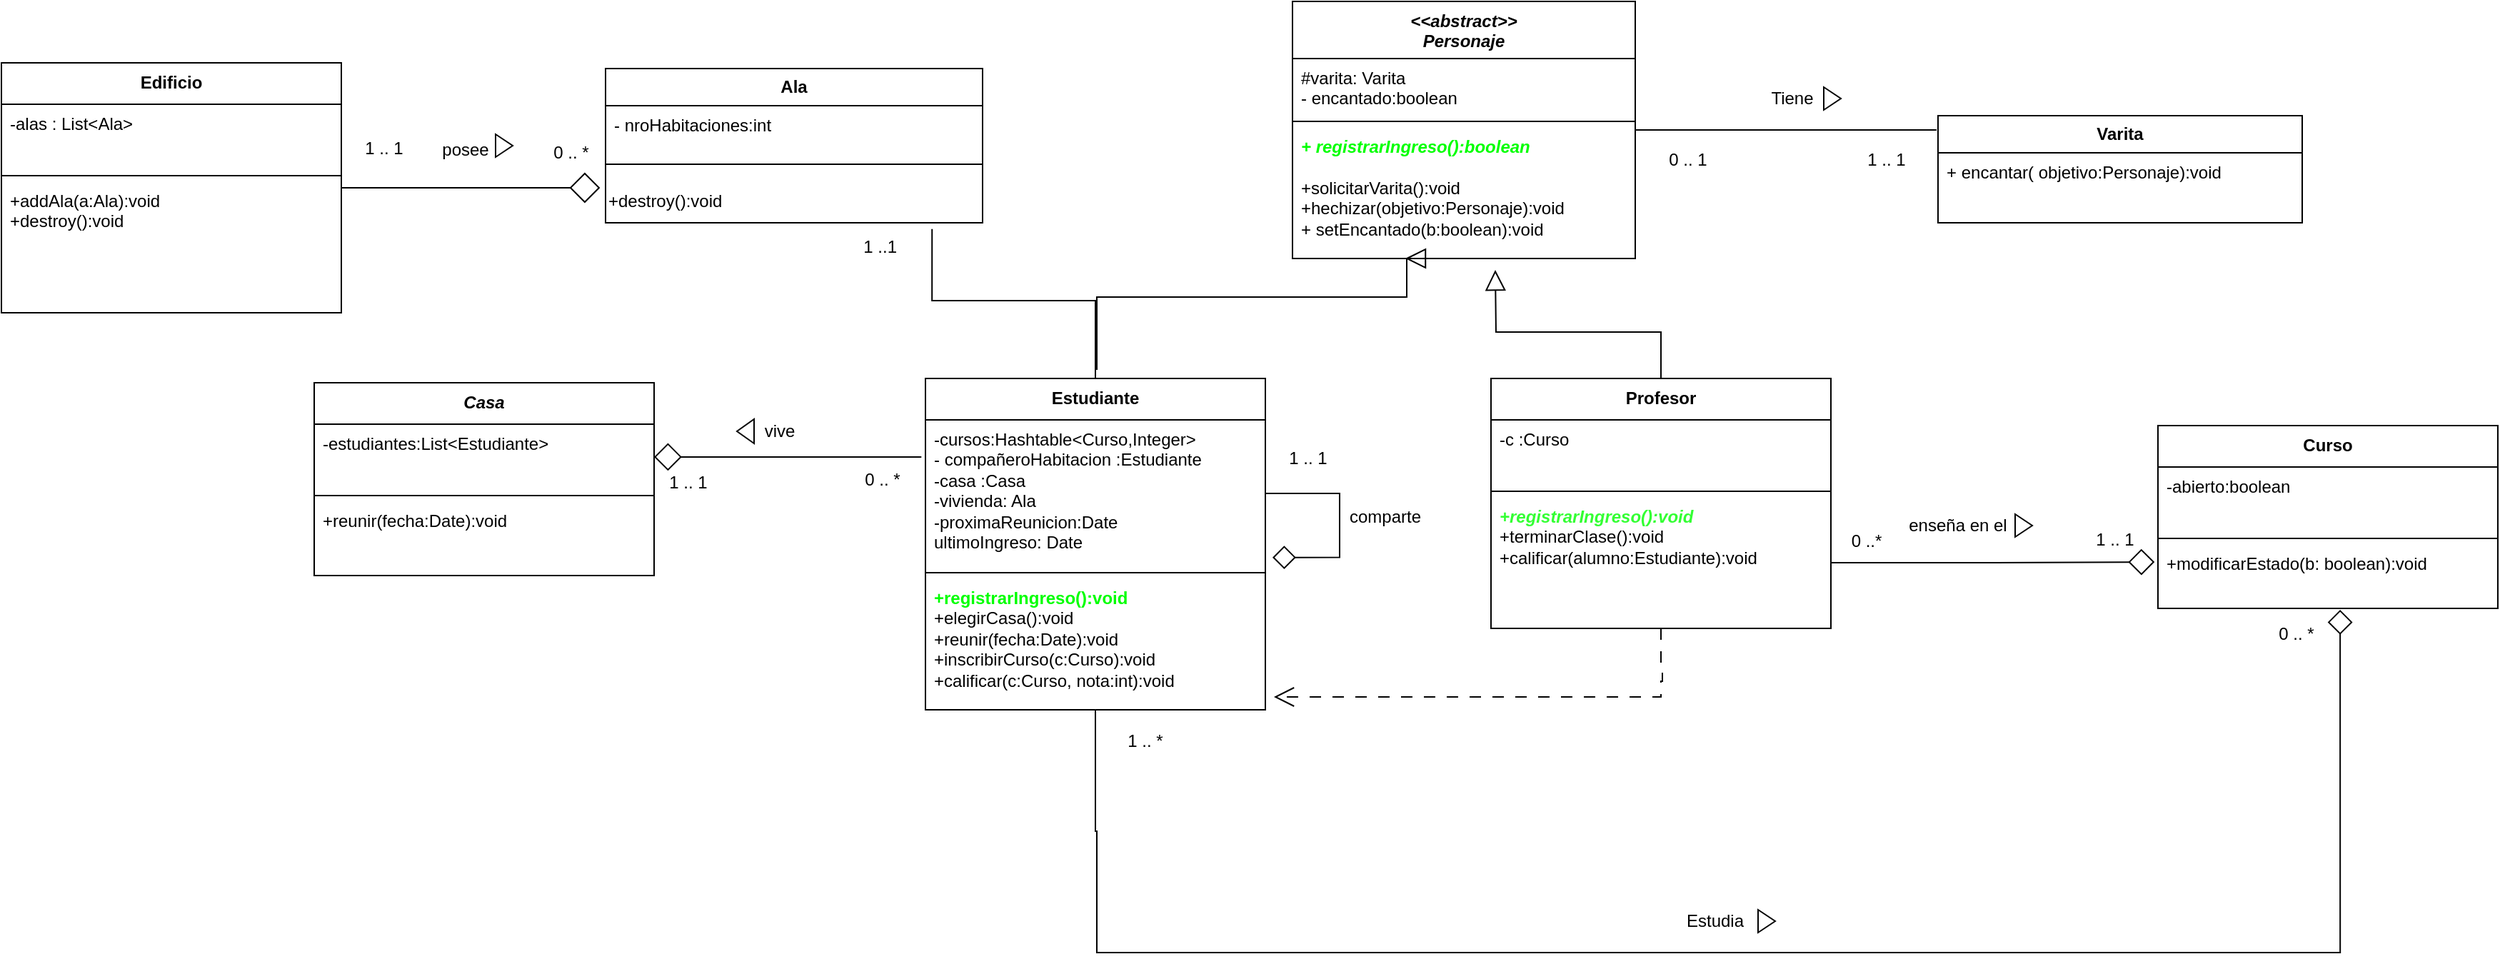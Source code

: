 <mxfile version="24.4.8" type="device">
  <diagram name="Página-1" id="Tkp5kB3vU0sqvr1UyKW2">
    <mxGraphModel dx="2009" dy="1862" grid="0" gridSize="10" guides="1" tooltips="1" connect="1" arrows="1" fold="1" page="1" pageScale="1" pageWidth="827" pageHeight="1169" math="0" shadow="0">
      <root>
        <mxCell id="0" />
        <mxCell id="1" parent="0" />
        <mxCell id="GW95JxMuZez5aMfMPyUb-5" value="&lt;div&gt;&lt;i&gt;&amp;lt;&amp;lt;abstract&amp;gt;&amp;gt;&lt;/i&gt;&lt;/div&gt;&lt;i&gt;Personaje&lt;/i&gt;" style="swimlane;fontStyle=1;align=center;verticalAlign=top;childLayout=stackLayout;horizontal=1;startSize=40;horizontalStack=0;resizeParent=1;resizeParentMax=0;resizeLast=0;collapsible=1;marginBottom=0;whiteSpace=wrap;html=1;" parent="1" vertex="1">
          <mxGeometry x="162" y="-283" width="240" height="180" as="geometry" />
        </mxCell>
        <mxCell id="GW95JxMuZez5aMfMPyUb-6" value="#varita: Varita&lt;div&gt;- encantado:boolean&lt;/div&gt;" style="text;strokeColor=none;fillColor=none;align=left;verticalAlign=top;spacingLeft=4;spacingRight=4;overflow=hidden;rotatable=0;points=[[0,0.5],[1,0.5]];portConstraint=eastwest;whiteSpace=wrap;html=1;" parent="GW95JxMuZez5aMfMPyUb-5" vertex="1">
          <mxGeometry y="40" width="240" height="40" as="geometry" />
        </mxCell>
        <mxCell id="GW95JxMuZez5aMfMPyUb-7" value="" style="line;strokeWidth=1;fillColor=none;align=left;verticalAlign=middle;spacingTop=-1;spacingLeft=3;spacingRight=3;rotatable=0;labelPosition=right;points=[];portConstraint=eastwest;strokeColor=inherit;" parent="GW95JxMuZez5aMfMPyUb-5" vertex="1">
          <mxGeometry y="80" width="240" height="8" as="geometry" />
        </mxCell>
        <mxCell id="GW95JxMuZez5aMfMPyUb-8" value="&lt;i&gt;&lt;b&gt;&lt;font color=&quot;#00ff00&quot;&gt;+ registrarIngreso():boolean&lt;/font&gt;&lt;/b&gt;&lt;/i&gt;&lt;div&gt;&lt;i&gt;&lt;br&gt;&lt;/i&gt;&lt;/div&gt;&lt;div&gt;+solicitarVarita():void&lt;/div&gt;&lt;div&gt;+hechizar(objetivo:Personaje):void&lt;/div&gt;&lt;div&gt;+ setEncantado(b:boolean):void&lt;/div&gt;" style="text;strokeColor=none;fillColor=none;align=left;verticalAlign=top;spacingLeft=4;spacingRight=4;overflow=hidden;rotatable=0;points=[[0,0.5],[1,0.5]];portConstraint=eastwest;whiteSpace=wrap;html=1;" parent="GW95JxMuZez5aMfMPyUb-5" vertex="1">
          <mxGeometry y="88" width="240" height="92" as="geometry" />
        </mxCell>
        <mxCell id="GW95JxMuZez5aMfMPyUb-36" style="edgeStyle=orthogonalEdgeStyle;rounded=0;orthogonalLoop=1;jettySize=auto;html=1;endArrow=block;endFill=0;endSize=12;" parent="1" edge="1">
          <mxGeometry relative="1" as="geometry">
            <mxPoint x="241" y="-103" as="targetPoint" />
            <Array as="points">
              <mxPoint x="25" y="-76" />
              <mxPoint x="242" y="-76" />
              <mxPoint x="242" y="-103" />
            </Array>
            <mxPoint x="25" y="-25" as="sourcePoint" />
          </mxGeometry>
        </mxCell>
        <mxCell id="GW95JxMuZez5aMfMPyUb-64" style="edgeStyle=orthogonalEdgeStyle;rounded=0;orthogonalLoop=1;jettySize=auto;html=1;entryX=0.536;entryY=1.022;entryDx=0;entryDy=0;entryPerimeter=0;endArrow=diamond;endFill=0;endSize=15;" parent="1" source="GW95JxMuZez5aMfMPyUb-10" target="GW95JxMuZez5aMfMPyUb-46" edge="1">
          <mxGeometry relative="1" as="geometry">
            <mxPoint x="24.0" y="383" as="targetPoint" />
            <Array as="points">
              <mxPoint x="24" y="298" />
              <mxPoint x="25" y="298" />
              <mxPoint x="25" y="383" />
              <mxPoint x="896" y="383" />
            </Array>
          </mxGeometry>
        </mxCell>
        <mxCell id="GW95JxMuZez5aMfMPyUb-10" value="&lt;div&gt;&lt;span style=&quot;background-color: initial;&quot;&gt;Estudiante&lt;/span&gt;&lt;br&gt;&lt;/div&gt;" style="swimlane;fontStyle=1;align=center;verticalAlign=top;childLayout=stackLayout;horizontal=1;startSize=29;horizontalStack=0;resizeParent=1;resizeParentMax=0;resizeLast=0;collapsible=1;marginBottom=0;whiteSpace=wrap;html=1;" parent="1" vertex="1">
          <mxGeometry x="-95" y="-19" width="238" height="232" as="geometry" />
        </mxCell>
        <mxCell id="GW95JxMuZez5aMfMPyUb-70" style="edgeStyle=orthogonalEdgeStyle;rounded=0;orthogonalLoop=1;jettySize=auto;html=1;endArrow=diamond;endFill=0;endSize=14;" parent="GW95JxMuZez5aMfMPyUb-10" source="GW95JxMuZez5aMfMPyUb-11" edge="1">
          <mxGeometry relative="1" as="geometry">
            <mxPoint x="243" y="125.333" as="targetPoint" />
            <Array as="points">
              <mxPoint x="290" y="81" />
              <mxPoint x="290" y="125" />
            </Array>
          </mxGeometry>
        </mxCell>
        <mxCell id="GW95JxMuZez5aMfMPyUb-11" value="-cursos:Hashtable&amp;lt;Curso,Integer&amp;gt;&lt;div&gt;- compañeroHabitacion :Estudiante&lt;/div&gt;&lt;div&gt;-casa :Casa&lt;/div&gt;&lt;div&gt;-vivienda: Ala&lt;/div&gt;&lt;div&gt;-proximaReunicion:Date&lt;/div&gt;&lt;div&gt;ultimoIngreso: Date&lt;/div&gt;" style="text;strokeColor=none;fillColor=none;align=left;verticalAlign=top;spacingLeft=4;spacingRight=4;overflow=hidden;rotatable=0;points=[[0,0.5],[1,0.5]];portConstraint=eastwest;whiteSpace=wrap;html=1;" parent="GW95JxMuZez5aMfMPyUb-10" vertex="1">
          <mxGeometry y="29" width="238" height="103" as="geometry" />
        </mxCell>
        <mxCell id="GW95JxMuZez5aMfMPyUb-12" value="" style="line;strokeWidth=1;fillColor=none;align=left;verticalAlign=middle;spacingTop=-1;spacingLeft=3;spacingRight=3;rotatable=0;labelPosition=right;points=[];portConstraint=eastwest;strokeColor=inherit;" parent="GW95JxMuZez5aMfMPyUb-10" vertex="1">
          <mxGeometry y="132" width="238" height="8" as="geometry" />
        </mxCell>
        <mxCell id="GW95JxMuZez5aMfMPyUb-13" value="&lt;div&gt;&lt;div&gt;&lt;font color=&quot;#00ff00&quot;&gt;&lt;b&gt;+registrarIngreso():void&lt;/b&gt;&lt;/font&gt;&lt;/div&gt;&lt;/div&gt;+elegirCasa():void&lt;div&gt;&lt;span style=&quot;background-color: initial;&quot;&gt;+reunir(fecha:Date):void&lt;/span&gt;&lt;br&gt;&lt;/div&gt;&lt;div&gt;+inscribirCurso(c:Curso):void&lt;/div&gt;&lt;div&gt;+calificar(c:Curso, nota:int):void&lt;/div&gt;" style="text;strokeColor=none;fillColor=none;align=left;verticalAlign=top;spacingLeft=4;spacingRight=4;overflow=hidden;rotatable=0;points=[[0,0.5],[1,0.5]];portConstraint=eastwest;whiteSpace=wrap;html=1;" parent="GW95JxMuZez5aMfMPyUb-10" vertex="1">
          <mxGeometry y="140" width="238" height="92" as="geometry" />
        </mxCell>
        <mxCell id="GW95JxMuZez5aMfMPyUb-15" value="&lt;b&gt;Varita&lt;/b&gt;" style="swimlane;fontStyle=0;childLayout=stackLayout;horizontal=1;startSize=26;fillColor=none;horizontalStack=0;resizeParent=1;resizeParentMax=0;resizeLast=0;collapsible=1;marginBottom=0;whiteSpace=wrap;html=1;" parent="1" vertex="1">
          <mxGeometry x="614" y="-203" width="255" height="75" as="geometry" />
        </mxCell>
        <mxCell id="GW95JxMuZez5aMfMPyUb-16" value="+ encantar( objetivo:Personaje):void" style="text;strokeColor=none;fillColor=none;align=left;verticalAlign=top;spacingLeft=4;spacingRight=4;overflow=hidden;rotatable=0;points=[[0,0.5],[1,0.5]];portConstraint=eastwest;whiteSpace=wrap;html=1;" parent="GW95JxMuZez5aMfMPyUb-15" vertex="1">
          <mxGeometry y="26" width="255" height="49" as="geometry" />
        </mxCell>
        <mxCell id="GW95JxMuZez5aMfMPyUb-19" value="&lt;b&gt;Ala&lt;/b&gt;" style="swimlane;fontStyle=0;childLayout=stackLayout;horizontal=1;startSize=26;fillColor=none;horizontalStack=0;resizeParent=1;resizeParentMax=0;resizeLast=0;collapsible=1;marginBottom=0;whiteSpace=wrap;html=1;" parent="1" vertex="1">
          <mxGeometry x="-319" y="-236" width="264" height="108" as="geometry" />
        </mxCell>
        <mxCell id="GW95JxMuZez5aMfMPyUb-20" value="- nroHabitaciones:int" style="text;strokeColor=none;fillColor=none;align=left;verticalAlign=top;spacingLeft=4;spacingRight=4;overflow=hidden;rotatable=0;points=[[0,0.5],[1,0.5]];portConstraint=eastwest;whiteSpace=wrap;html=1;" parent="GW95JxMuZez5aMfMPyUb-19" vertex="1">
          <mxGeometry y="26" width="264" height="30" as="geometry" />
        </mxCell>
        <mxCell id="GW95JxMuZez5aMfMPyUb-21" value="" style="line;strokeWidth=1;fillColor=none;align=left;verticalAlign=middle;spacingTop=-1;spacingLeft=3;spacingRight=3;rotatable=0;labelPosition=right;points=[];portConstraint=eastwest;strokeColor=inherit;" parent="GW95JxMuZez5aMfMPyUb-19" vertex="1">
          <mxGeometry y="56" width="264" height="22" as="geometry" />
        </mxCell>
        <mxCell id="GW95JxMuZez5aMfMPyUb-23" value="+destroy():void" style="text;html=1;align=left;verticalAlign=middle;whiteSpace=wrap;rounded=0;" parent="GW95JxMuZez5aMfMPyUb-19" vertex="1">
          <mxGeometry y="78" width="264" height="30" as="geometry" />
        </mxCell>
        <mxCell id="GW95JxMuZez5aMfMPyUb-24" value="&lt;div&gt;&lt;i style=&quot;background-color: initial;&quot;&gt;Casa&lt;/i&gt;&lt;br&gt;&lt;/div&gt;" style="swimlane;fontStyle=1;align=center;verticalAlign=top;childLayout=stackLayout;horizontal=1;startSize=29;horizontalStack=0;resizeParent=1;resizeParentMax=0;resizeLast=0;collapsible=1;marginBottom=0;whiteSpace=wrap;html=1;" parent="1" vertex="1">
          <mxGeometry x="-523" y="-16" width="238" height="135" as="geometry" />
        </mxCell>
        <mxCell id="GW95JxMuZez5aMfMPyUb-25" value="-estudiantes:List&amp;lt;Estudiante&amp;gt;&lt;div&gt;&lt;br&gt;&lt;/div&gt;" style="text;strokeColor=none;fillColor=none;align=left;verticalAlign=top;spacingLeft=4;spacingRight=4;overflow=hidden;rotatable=0;points=[[0,0.5],[1,0.5]];portConstraint=eastwest;whiteSpace=wrap;html=1;" parent="GW95JxMuZez5aMfMPyUb-24" vertex="1">
          <mxGeometry y="29" width="238" height="46" as="geometry" />
        </mxCell>
        <mxCell id="GW95JxMuZez5aMfMPyUb-26" value="" style="line;strokeWidth=1;fillColor=none;align=left;verticalAlign=middle;spacingTop=-1;spacingLeft=3;spacingRight=3;rotatable=0;labelPosition=right;points=[];portConstraint=eastwest;strokeColor=inherit;" parent="GW95JxMuZez5aMfMPyUb-24" vertex="1">
          <mxGeometry y="75" width="238" height="8" as="geometry" />
        </mxCell>
        <mxCell id="GW95JxMuZez5aMfMPyUb-27" value="+reunir(fecha:Date):void" style="text;strokeColor=none;fillColor=none;align=left;verticalAlign=top;spacingLeft=4;spacingRight=4;overflow=hidden;rotatable=0;points=[[0,0.5],[1,0.5]];portConstraint=eastwest;whiteSpace=wrap;html=1;" parent="GW95JxMuZez5aMfMPyUb-24" vertex="1">
          <mxGeometry y="83" width="238" height="52" as="geometry" />
        </mxCell>
        <mxCell id="GW95JxMuZez5aMfMPyUb-37" style="edgeStyle=orthogonalEdgeStyle;rounded=0;orthogonalLoop=1;jettySize=auto;html=1;endArrow=block;endFill=0;endSize=12;" parent="1" source="GW95JxMuZez5aMfMPyUb-28" edge="1">
          <mxGeometry relative="1" as="geometry">
            <mxPoint x="304" y="-95" as="targetPoint" />
          </mxGeometry>
        </mxCell>
        <mxCell id="GW95JxMuZez5aMfMPyUb-49" style="edgeStyle=orthogonalEdgeStyle;rounded=0;orthogonalLoop=1;jettySize=auto;html=1;dashed=1;dashPattern=8 8;endArrow=open;endFill=0;endSize=12;" parent="1" source="GW95JxMuZez5aMfMPyUb-28" edge="1">
          <mxGeometry relative="1" as="geometry">
            <mxPoint x="149" y="204" as="targetPoint" />
            <Array as="points">
              <mxPoint x="420" y="184" />
              <mxPoint x="421" y="184" />
              <mxPoint x="421" y="193" />
              <mxPoint x="420" y="193" />
            </Array>
          </mxGeometry>
        </mxCell>
        <mxCell id="GW95JxMuZez5aMfMPyUb-28" value="&lt;div&gt;&lt;span style=&quot;background-color: initial;&quot;&gt;Profesor&lt;/span&gt;&lt;br&gt;&lt;/div&gt;" style="swimlane;fontStyle=1;align=center;verticalAlign=top;childLayout=stackLayout;horizontal=1;startSize=29;horizontalStack=0;resizeParent=1;resizeParentMax=0;resizeLast=0;collapsible=1;marginBottom=0;whiteSpace=wrap;html=1;" parent="1" vertex="1">
          <mxGeometry x="301" y="-19" width="238" height="175" as="geometry" />
        </mxCell>
        <mxCell id="GW95JxMuZez5aMfMPyUb-29" value="-c :Curso" style="text;strokeColor=none;fillColor=none;align=left;verticalAlign=top;spacingLeft=4;spacingRight=4;overflow=hidden;rotatable=0;points=[[0,0.5],[1,0.5]];portConstraint=eastwest;whiteSpace=wrap;html=1;" parent="GW95JxMuZez5aMfMPyUb-28" vertex="1">
          <mxGeometry y="29" width="238" height="46" as="geometry" />
        </mxCell>
        <mxCell id="GW95JxMuZez5aMfMPyUb-30" value="" style="line;strokeWidth=1;fillColor=none;align=left;verticalAlign=middle;spacingTop=-1;spacingLeft=3;spacingRight=3;rotatable=0;labelPosition=right;points=[];portConstraint=eastwest;strokeColor=inherit;" parent="GW95JxMuZez5aMfMPyUb-28" vertex="1">
          <mxGeometry y="75" width="238" height="8" as="geometry" />
        </mxCell>
        <mxCell id="GW95JxMuZez5aMfMPyUb-31" value="&lt;div&gt;&lt;i&gt;&lt;b&gt;&lt;font color=&quot;#33ff33&quot;&gt;+registrarIngreso():void&lt;/font&gt;&lt;/b&gt;&lt;/i&gt;&lt;/div&gt;&lt;div&gt;+terminarClase():void&lt;/div&gt;&lt;div&gt;+calificar(alumno:Estudiante):void&lt;/div&gt;" style="text;strokeColor=none;fillColor=none;align=left;verticalAlign=top;spacingLeft=4;spacingRight=4;overflow=hidden;rotatable=0;points=[[0,0.5],[1,0.5]];portConstraint=eastwest;whiteSpace=wrap;html=1;" parent="GW95JxMuZez5aMfMPyUb-28" vertex="1">
          <mxGeometry y="83" width="238" height="92" as="geometry" />
        </mxCell>
        <mxCell id="GW95JxMuZez5aMfMPyUb-38" style="edgeStyle=orthogonalEdgeStyle;rounded=0;orthogonalLoop=1;jettySize=auto;html=1;entryX=-0.004;entryY=0.133;entryDx=0;entryDy=0;entryPerimeter=0;endArrow=none;endFill=0;" parent="1" source="GW95JxMuZez5aMfMPyUb-5" target="GW95JxMuZez5aMfMPyUb-15" edge="1">
          <mxGeometry relative="1" as="geometry" />
        </mxCell>
        <mxCell id="GW95JxMuZez5aMfMPyUb-43" value="&lt;div&gt;&lt;span style=&quot;background-color: initial;&quot;&gt;Curso&lt;/span&gt;&lt;br&gt;&lt;/div&gt;" style="swimlane;fontStyle=1;align=center;verticalAlign=top;childLayout=stackLayout;horizontal=1;startSize=29;horizontalStack=0;resizeParent=1;resizeParentMax=0;resizeLast=0;collapsible=1;marginBottom=0;whiteSpace=wrap;html=1;" parent="1" vertex="1">
          <mxGeometry x="768" y="14" width="238" height="128" as="geometry" />
        </mxCell>
        <mxCell id="GW95JxMuZez5aMfMPyUb-44" value="-abierto:boolean" style="text;strokeColor=none;fillColor=none;align=left;verticalAlign=top;spacingLeft=4;spacingRight=4;overflow=hidden;rotatable=0;points=[[0,0.5],[1,0.5]];portConstraint=eastwest;whiteSpace=wrap;html=1;" parent="GW95JxMuZez5aMfMPyUb-43" vertex="1">
          <mxGeometry y="29" width="238" height="46" as="geometry" />
        </mxCell>
        <mxCell id="GW95JxMuZez5aMfMPyUb-45" value="" style="line;strokeWidth=1;fillColor=none;align=left;verticalAlign=middle;spacingTop=-1;spacingLeft=3;spacingRight=3;rotatable=0;labelPosition=right;points=[];portConstraint=eastwest;strokeColor=inherit;" parent="GW95JxMuZez5aMfMPyUb-43" vertex="1">
          <mxGeometry y="75" width="238" height="8" as="geometry" />
        </mxCell>
        <mxCell id="GW95JxMuZez5aMfMPyUb-46" value="+modificarEstado(b: boolean):void" style="text;strokeColor=none;fillColor=none;align=left;verticalAlign=top;spacingLeft=4;spacingRight=4;overflow=hidden;rotatable=0;points=[[0,0.5],[1,0.5]];portConstraint=eastwest;whiteSpace=wrap;html=1;" parent="GW95JxMuZez5aMfMPyUb-43" vertex="1">
          <mxGeometry y="83" width="238" height="45" as="geometry" />
        </mxCell>
        <mxCell id="GW95JxMuZez5aMfMPyUb-48" style="edgeStyle=orthogonalEdgeStyle;rounded=0;orthogonalLoop=1;jettySize=auto;html=1;entryX=-0.01;entryY=0.278;entryDx=0;entryDy=0;entryPerimeter=0;endArrow=diamond;endFill=0;endSize=16;" parent="1" source="GW95JxMuZez5aMfMPyUb-31" target="GW95JxMuZez5aMfMPyUb-46" edge="1">
          <mxGeometry relative="1" as="geometry" />
        </mxCell>
        <mxCell id="GW95JxMuZez5aMfMPyUb-52" value="1 .. 1" style="text;html=1;align=center;verticalAlign=middle;whiteSpace=wrap;rounded=0;" parent="1" vertex="1">
          <mxGeometry x="708" y="79" width="60" height="30" as="geometry" />
        </mxCell>
        <mxCell id="GW95JxMuZez5aMfMPyUb-53" value="0 ..*" style="text;html=1;align=center;verticalAlign=middle;whiteSpace=wrap;rounded=0;" parent="1" vertex="1">
          <mxGeometry x="534" y="80" width="60" height="30" as="geometry" />
        </mxCell>
        <mxCell id="GW95JxMuZez5aMfMPyUb-55" value="enseña en el" style="text;html=1;align=center;verticalAlign=middle;whiteSpace=wrap;rounded=0;" parent="1" vertex="1">
          <mxGeometry x="588" y="69" width="80" height="30" as="geometry" />
        </mxCell>
        <mxCell id="GW95JxMuZez5aMfMPyUb-56" value="" style="triangle;whiteSpace=wrap;html=1;" parent="1" vertex="1">
          <mxGeometry x="668" y="76" width="12" height="16" as="geometry" />
        </mxCell>
        <mxCell id="GW95JxMuZez5aMfMPyUb-58" value="0 .. 1" style="text;html=1;align=center;verticalAlign=middle;whiteSpace=wrap;rounded=0;" parent="1" vertex="1">
          <mxGeometry x="409" y="-187" width="60" height="30" as="geometry" />
        </mxCell>
        <mxCell id="GW95JxMuZez5aMfMPyUb-59" value="1 .. 1" style="text;html=1;align=center;verticalAlign=middle;whiteSpace=wrap;rounded=0;" parent="1" vertex="1">
          <mxGeometry x="548" y="-187" width="60" height="30" as="geometry" />
        </mxCell>
        <mxCell id="GW95JxMuZez5aMfMPyUb-60" value="Tiene" style="text;html=1;align=center;verticalAlign=middle;whiteSpace=wrap;rounded=0;" parent="1" vertex="1">
          <mxGeometry x="482" y="-230" width="60" height="30" as="geometry" />
        </mxCell>
        <mxCell id="GW95JxMuZez5aMfMPyUb-61" value="" style="triangle;whiteSpace=wrap;html=1;" parent="1" vertex="1">
          <mxGeometry x="534" y="-223" width="12" height="16" as="geometry" />
        </mxCell>
        <mxCell id="GW95JxMuZez5aMfMPyUb-65" value="0 .. *" style="text;html=1;align=center;verticalAlign=middle;whiteSpace=wrap;rounded=0;" parent="1" vertex="1">
          <mxGeometry x="835" y="145" width="60" height="30" as="geometry" />
        </mxCell>
        <mxCell id="GW95JxMuZez5aMfMPyUb-68" value="1 .. 1" style="text;html=1;align=center;verticalAlign=middle;whiteSpace=wrap;rounded=0;" parent="1" vertex="1">
          <mxGeometry x="143" y="22" width="60" height="30" as="geometry" />
        </mxCell>
        <mxCell id="GW95JxMuZez5aMfMPyUb-71" value="comparte" style="text;html=1;align=center;verticalAlign=middle;whiteSpace=wrap;rounded=0;" parent="1" vertex="1">
          <mxGeometry x="197" y="63" width="60" height="30" as="geometry" />
        </mxCell>
        <mxCell id="GW95JxMuZez5aMfMPyUb-76" value="0 .. *" style="text;html=1;align=center;verticalAlign=middle;whiteSpace=wrap;rounded=0;" parent="1" vertex="1">
          <mxGeometry x="-155" y="36.5" width="60" height="30" as="geometry" />
        </mxCell>
        <mxCell id="GW95JxMuZez5aMfMPyUb-79" style="edgeStyle=orthogonalEdgeStyle;rounded=0;orthogonalLoop=1;jettySize=auto;html=1;entryX=-0.012;entryY=0.252;entryDx=0;entryDy=0;entryPerimeter=0;endArrow=none;endFill=0;startArrow=diamond;startFill=0;endSize=17;targetPerimeterSpacing=10;startSize=17;" parent="1" source="GW95JxMuZez5aMfMPyUb-25" target="GW95JxMuZez5aMfMPyUb-11" edge="1">
          <mxGeometry relative="1" as="geometry" />
        </mxCell>
        <mxCell id="GW95JxMuZez5aMfMPyUb-80" value="1 .. 1" style="text;html=1;align=center;verticalAlign=middle;whiteSpace=wrap;rounded=0;" parent="1" vertex="1">
          <mxGeometry x="-291" y="39" width="60" height="30" as="geometry" />
        </mxCell>
        <mxCell id="GW95JxMuZez5aMfMPyUb-81" value="vive" style="text;html=1;align=center;verticalAlign=middle;whiteSpace=wrap;rounded=0;" parent="1" vertex="1">
          <mxGeometry x="-227" y="3" width="60" height="30" as="geometry" />
        </mxCell>
        <mxCell id="GW95JxMuZez5aMfMPyUb-82" value="" style="triangle;whiteSpace=wrap;html=1;rotation=-180;" parent="1" vertex="1">
          <mxGeometry x="-227" y="9.5" width="12" height="17" as="geometry" />
        </mxCell>
        <mxCell id="GW95JxMuZez5aMfMPyUb-88" style="edgeStyle=orthogonalEdgeStyle;rounded=0;orthogonalLoop=1;jettySize=auto;html=1;endArrow=diamond;endFill=0;endSize=19;" parent="1" source="GW95JxMuZez5aMfMPyUb-83" edge="1">
          <mxGeometry relative="1" as="geometry">
            <mxPoint x="-322.833" y="-152.5" as="targetPoint" />
          </mxGeometry>
        </mxCell>
        <mxCell id="GW95JxMuZez5aMfMPyUb-83" value="&lt;div&gt;&lt;span style=&quot;background-color: initial;&quot;&gt;Edificio&lt;/span&gt;&lt;br&gt;&lt;/div&gt;" style="swimlane;fontStyle=1;align=center;verticalAlign=top;childLayout=stackLayout;horizontal=1;startSize=29;horizontalStack=0;resizeParent=1;resizeParentMax=0;resizeLast=0;collapsible=1;marginBottom=0;whiteSpace=wrap;html=1;" parent="1" vertex="1">
          <mxGeometry x="-742" y="-240" width="238" height="175" as="geometry" />
        </mxCell>
        <mxCell id="GW95JxMuZez5aMfMPyUb-84" value="-alas : List&amp;lt;Ala&amp;gt;" style="text;strokeColor=none;fillColor=none;align=left;verticalAlign=top;spacingLeft=4;spacingRight=4;overflow=hidden;rotatable=0;points=[[0,0.5],[1,0.5]];portConstraint=eastwest;whiteSpace=wrap;html=1;" parent="GW95JxMuZez5aMfMPyUb-83" vertex="1">
          <mxGeometry y="29" width="238" height="46" as="geometry" />
        </mxCell>
        <mxCell id="GW95JxMuZez5aMfMPyUb-85" value="" style="line;strokeWidth=1;fillColor=none;align=left;verticalAlign=middle;spacingTop=-1;spacingLeft=3;spacingRight=3;rotatable=0;labelPosition=right;points=[];portConstraint=eastwest;strokeColor=inherit;" parent="GW95JxMuZez5aMfMPyUb-83" vertex="1">
          <mxGeometry y="75" width="238" height="8" as="geometry" />
        </mxCell>
        <mxCell id="GW95JxMuZez5aMfMPyUb-86" value="+addAla(a:Ala):void&lt;div&gt;+destroy():void&lt;/div&gt;" style="text;strokeColor=none;fillColor=none;align=left;verticalAlign=top;spacingLeft=4;spacingRight=4;overflow=hidden;rotatable=0;points=[[0,0.5],[1,0.5]];portConstraint=eastwest;whiteSpace=wrap;html=1;" parent="GW95JxMuZez5aMfMPyUb-83" vertex="1">
          <mxGeometry y="83" width="238" height="92" as="geometry" />
        </mxCell>
        <mxCell id="GW95JxMuZez5aMfMPyUb-89" value="0 .. *" style="text;html=1;align=center;verticalAlign=middle;whiteSpace=wrap;rounded=0;" parent="1" vertex="1">
          <mxGeometry x="-373" y="-192" width="60" height="30" as="geometry" />
        </mxCell>
        <mxCell id="GW95JxMuZez5aMfMPyUb-90" value="posee" style="text;html=1;align=center;verticalAlign=middle;whiteSpace=wrap;rounded=0;" parent="1" vertex="1">
          <mxGeometry x="-447" y="-194" width="60" height="30" as="geometry" />
        </mxCell>
        <mxCell id="GW95JxMuZez5aMfMPyUb-92" value="" style="triangle;whiteSpace=wrap;html=1;" parent="1" vertex="1">
          <mxGeometry x="-396" y="-190" width="12" height="16" as="geometry" />
        </mxCell>
        <mxCell id="GW95JxMuZez5aMfMPyUb-93" value="1 .. 1" style="text;html=1;align=center;verticalAlign=middle;whiteSpace=wrap;rounded=0;" parent="1" vertex="1">
          <mxGeometry x="-504" y="-195" width="60" height="30" as="geometry" />
        </mxCell>
        <mxCell id="GW95JxMuZez5aMfMPyUb-94" value="1 .. *" style="text;html=1;align=center;verticalAlign=middle;whiteSpace=wrap;rounded=0;" parent="1" vertex="1">
          <mxGeometry x="29" y="220" width="60" height="30" as="geometry" />
        </mxCell>
        <mxCell id="GW95JxMuZez5aMfMPyUb-95" value="Estudia" style="text;html=1;align=center;verticalAlign=middle;whiteSpace=wrap;rounded=0;" parent="1" vertex="1">
          <mxGeometry x="428" y="346" width="60" height="30" as="geometry" />
        </mxCell>
        <mxCell id="GW95JxMuZez5aMfMPyUb-96" value="" style="triangle;whiteSpace=wrap;html=1;" parent="1" vertex="1">
          <mxGeometry x="488" y="353" width="12" height="16" as="geometry" />
        </mxCell>
        <mxCell id="GW95JxMuZez5aMfMPyUb-97" style="edgeStyle=orthogonalEdgeStyle;rounded=0;orthogonalLoop=1;jettySize=auto;html=1;entryX=0.866;entryY=1.144;entryDx=0;entryDy=0;entryPerimeter=0;endArrow=none;endFill=0;" parent="1" source="GW95JxMuZez5aMfMPyUb-10" target="GW95JxMuZez5aMfMPyUb-23" edge="1">
          <mxGeometry relative="1" as="geometry" />
        </mxCell>
        <mxCell id="GW95JxMuZez5aMfMPyUb-98" value="1 ..1&amp;nbsp;" style="text;html=1;align=center;verticalAlign=middle;whiteSpace=wrap;rounded=0;" parent="1" vertex="1">
          <mxGeometry x="-155" y="-126" width="60" height="30" as="geometry" />
        </mxCell>
      </root>
    </mxGraphModel>
  </diagram>
</mxfile>
